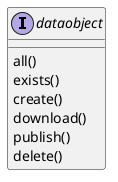 @startuml
Interface dataobject{
  all()
  exists()
  create()
  download()
  publish()
  delete()
}
@enduml